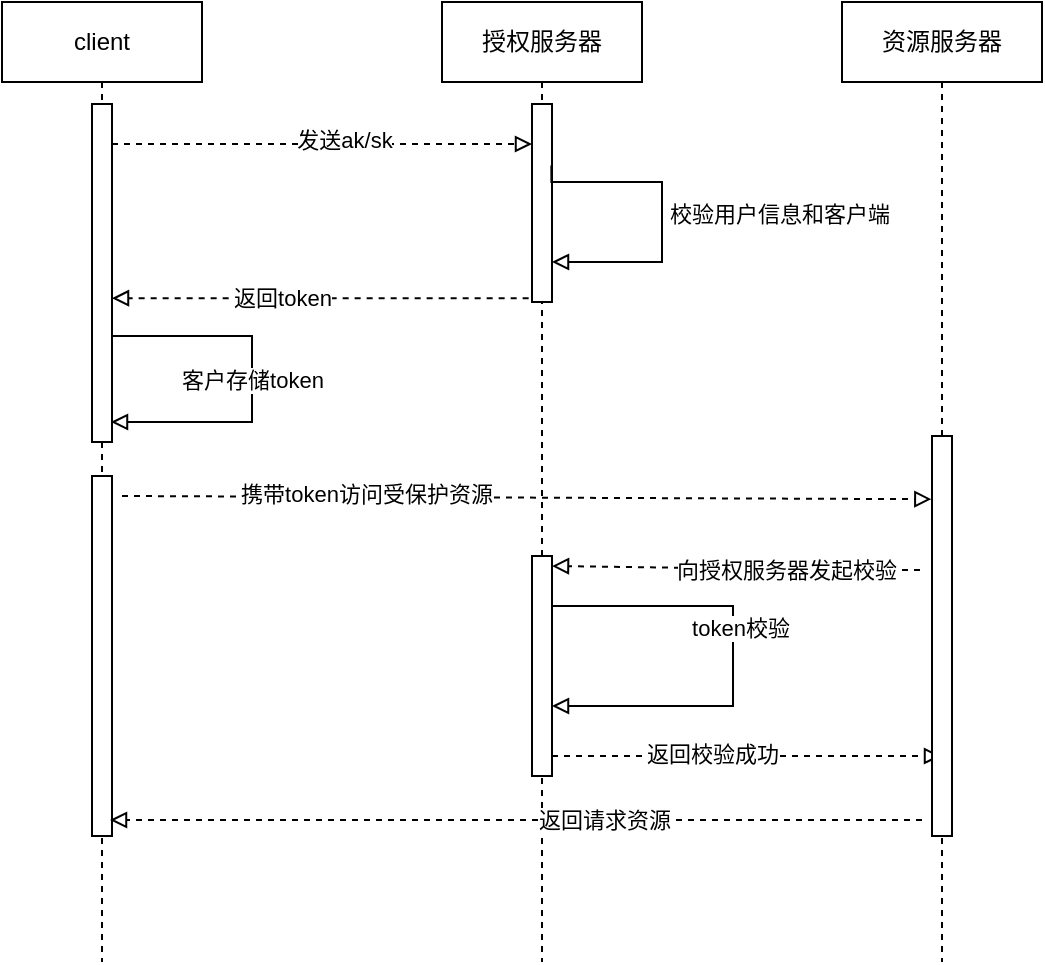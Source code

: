 <mxfile version="20.4.0" type="github">
  <diagram id="CeXZaRw2I2U3lkSJKohQ" name="第 1 页">
    <mxGraphModel dx="782" dy="460" grid="1" gridSize="10" guides="1" tooltips="1" connect="1" arrows="1" fold="1" page="1" pageScale="1" pageWidth="827" pageHeight="1169" math="0" shadow="0">
      <root>
        <mxCell id="0" />
        <mxCell id="1" parent="0" />
        <mxCell id="HbaJhAwCwdT2y0Vmk7Qx-7" value="授权服务器" style="shape=umlLifeline;perimeter=lifelinePerimeter;whiteSpace=wrap;html=1;container=1;collapsible=0;recursiveResize=0;outlineConnect=0;" vertex="1" parent="1">
          <mxGeometry x="320" y="110" width="100" height="480" as="geometry" />
        </mxCell>
        <mxCell id="HbaJhAwCwdT2y0Vmk7Qx-17" value="" style="html=1;points=[];perimeter=orthogonalPerimeter;" vertex="1" parent="HbaJhAwCwdT2y0Vmk7Qx-7">
          <mxGeometry x="45" y="51" width="10" height="99" as="geometry" />
        </mxCell>
        <mxCell id="HbaJhAwCwdT2y0Vmk7Qx-30" value="校验用户信息和客户端" style="edgeStyle=orthogonalEdgeStyle;html=1;align=left;spacingLeft=2;endArrow=block;rounded=0;exitX=0.967;exitY=0.311;exitDx=0;exitDy=0;exitPerimeter=0;endFill=0;" edge="1" parent="HbaJhAwCwdT2y0Vmk7Qx-7" source="HbaJhAwCwdT2y0Vmk7Qx-17">
          <mxGeometry relative="1" as="geometry">
            <mxPoint x="45" y="181" as="sourcePoint" />
            <Array as="points">
              <mxPoint x="55" y="90" />
              <mxPoint x="110" y="90" />
              <mxPoint x="110" y="130" />
            </Array>
            <mxPoint x="55" y="130" as="targetPoint" />
          </mxGeometry>
        </mxCell>
        <mxCell id="HbaJhAwCwdT2y0Vmk7Qx-35" value="客户存储token" style="endArrow=block;endFill=0;endSize=6;html=1;rounded=0;" edge="1" parent="HbaJhAwCwdT2y0Vmk7Qx-7" source="HbaJhAwCwdT2y0Vmk7Qx-9">
          <mxGeometry width="160" relative="1" as="geometry">
            <mxPoint x="-160" y="167" as="sourcePoint" />
            <mxPoint x="-165.5" y="210" as="targetPoint" />
            <Array as="points">
              <mxPoint x="-95" y="167" />
              <mxPoint x="-95" y="210" />
            </Array>
          </mxGeometry>
        </mxCell>
        <mxCell id="HbaJhAwCwdT2y0Vmk7Qx-36" value="" style="html=1;points=[];perimeter=orthogonalPerimeter;" vertex="1" parent="HbaJhAwCwdT2y0Vmk7Qx-7">
          <mxGeometry x="45" y="277" width="10" height="110" as="geometry" />
        </mxCell>
        <mxCell id="HbaJhAwCwdT2y0Vmk7Qx-40" value="" style="endArrow=block;endFill=0;endSize=6;html=1;rounded=0;exitX=1;exitY=0.227;exitDx=0;exitDy=0;exitPerimeter=0;" edge="1" parent="HbaJhAwCwdT2y0Vmk7Qx-7" source="HbaJhAwCwdT2y0Vmk7Qx-36">
          <mxGeometry width="160" relative="1" as="geometry">
            <mxPoint x="60.5" y="302" as="sourcePoint" />
            <mxPoint x="55" y="352" as="targetPoint" />
            <Array as="points">
              <mxPoint x="145.5" y="302" />
              <mxPoint x="145.5" y="352" />
            </Array>
          </mxGeometry>
        </mxCell>
        <mxCell id="HbaJhAwCwdT2y0Vmk7Qx-41" value="token校验" style="edgeLabel;html=1;align=center;verticalAlign=middle;resizable=0;points=[];" vertex="1" connectable="0" parent="HbaJhAwCwdT2y0Vmk7Qx-40">
          <mxGeometry x="-0.122" y="3" relative="1" as="geometry">
            <mxPoint as="offset" />
          </mxGeometry>
        </mxCell>
        <mxCell id="HbaJhAwCwdT2y0Vmk7Qx-42" value="" style="endArrow=block;dashed=1;endFill=0;endSize=6;html=1;rounded=0;" edge="1" parent="HbaJhAwCwdT2y0Vmk7Qx-7">
          <mxGeometry width="160" relative="1" as="geometry">
            <mxPoint x="55" y="377" as="sourcePoint" />
            <mxPoint x="249.5" y="377" as="targetPoint" />
          </mxGeometry>
        </mxCell>
        <mxCell id="HbaJhAwCwdT2y0Vmk7Qx-43" value="返回校验成功" style="edgeLabel;html=1;align=center;verticalAlign=middle;resizable=0;points=[];" vertex="1" connectable="0" parent="HbaJhAwCwdT2y0Vmk7Qx-42">
          <mxGeometry x="-0.181" y="1" relative="1" as="geometry">
            <mxPoint as="offset" />
          </mxGeometry>
        </mxCell>
        <mxCell id="HbaJhAwCwdT2y0Vmk7Qx-8" value="client" style="shape=umlLifeline;perimeter=lifelinePerimeter;whiteSpace=wrap;html=1;container=1;collapsible=0;recursiveResize=0;outlineConnect=0;" vertex="1" parent="1">
          <mxGeometry x="100" y="110" width="100" height="480" as="geometry" />
        </mxCell>
        <mxCell id="HbaJhAwCwdT2y0Vmk7Qx-9" value="" style="html=1;points=[];perimeter=orthogonalPerimeter;" vertex="1" parent="HbaJhAwCwdT2y0Vmk7Qx-8">
          <mxGeometry x="45" y="51" width="10" height="169" as="geometry" />
        </mxCell>
        <mxCell id="HbaJhAwCwdT2y0Vmk7Qx-21" value="" style="html=1;points=[];perimeter=orthogonalPerimeter;" vertex="1" parent="HbaJhAwCwdT2y0Vmk7Qx-8">
          <mxGeometry x="45" y="237" width="10" height="180" as="geometry" />
        </mxCell>
        <mxCell id="HbaJhAwCwdT2y0Vmk7Qx-23" value="" style="endArrow=block;dashed=1;endFill=0;endSize=6;html=1;rounded=0;entryX=-0.033;entryY=0.158;entryDx=0;entryDy=0;entryPerimeter=0;" edge="1" parent="HbaJhAwCwdT2y0Vmk7Qx-8" target="HbaJhAwCwdT2y0Vmk7Qx-24">
          <mxGeometry width="160" relative="1" as="geometry">
            <mxPoint x="60" y="247" as="sourcePoint" />
            <mxPoint x="469.5" y="247" as="targetPoint" />
          </mxGeometry>
        </mxCell>
        <mxCell id="HbaJhAwCwdT2y0Vmk7Qx-25" value="携带token访问受保护资源" style="edgeLabel;html=1;align=center;verticalAlign=middle;resizable=0;points=[];" vertex="1" connectable="0" parent="HbaJhAwCwdT2y0Vmk7Qx-23">
          <mxGeometry x="-0.396" y="2" relative="1" as="geometry">
            <mxPoint as="offset" />
          </mxGeometry>
        </mxCell>
        <mxCell id="HbaJhAwCwdT2y0Vmk7Qx-15" value="" style="endArrow=block;dashed=1;endFill=0;endSize=6;html=1;rounded=0;" edge="1" parent="1" source="HbaJhAwCwdT2y0Vmk7Qx-9" target="HbaJhAwCwdT2y0Vmk7Qx-17">
          <mxGeometry width="160" relative="1" as="geometry">
            <mxPoint x="155" y="221" as="sourcePoint" />
            <mxPoint x="370" y="221" as="targetPoint" />
            <Array as="points">
              <mxPoint x="220" y="181" />
            </Array>
          </mxGeometry>
        </mxCell>
        <mxCell id="HbaJhAwCwdT2y0Vmk7Qx-16" value="发送ak/sk" style="edgeLabel;html=1;align=center;verticalAlign=middle;resizable=0;points=[];" vertex="1" connectable="0" parent="HbaJhAwCwdT2y0Vmk7Qx-15">
          <mxGeometry x="0.102" y="2" relative="1" as="geometry">
            <mxPoint as="offset" />
          </mxGeometry>
        </mxCell>
        <mxCell id="HbaJhAwCwdT2y0Vmk7Qx-18" value="" style="endArrow=block;dashed=1;endFill=0;endSize=6;html=1;rounded=0;exitX=-0.167;exitY=0.981;exitDx=0;exitDy=0;exitPerimeter=0;" edge="1" parent="1" source="HbaJhAwCwdT2y0Vmk7Qx-17" target="HbaJhAwCwdT2y0Vmk7Qx-9">
          <mxGeometry width="160" relative="1" as="geometry">
            <mxPoint x="380" y="261" as="sourcePoint" />
            <mxPoint x="160" y="261" as="targetPoint" />
            <Array as="points" />
          </mxGeometry>
        </mxCell>
        <mxCell id="HbaJhAwCwdT2y0Vmk7Qx-20" value="返回token" style="edgeLabel;html=1;align=center;verticalAlign=middle;resizable=0;points=[];" vertex="1" connectable="0" parent="HbaJhAwCwdT2y0Vmk7Qx-18">
          <mxGeometry x="0.184" relative="1" as="geometry">
            <mxPoint as="offset" />
          </mxGeometry>
        </mxCell>
        <mxCell id="HbaJhAwCwdT2y0Vmk7Qx-22" value="资源服务器" style="shape=umlLifeline;perimeter=lifelinePerimeter;whiteSpace=wrap;html=1;container=1;collapsible=0;recursiveResize=0;outlineConnect=0;" vertex="1" parent="1">
          <mxGeometry x="520" y="110" width="100" height="480" as="geometry" />
        </mxCell>
        <mxCell id="HbaJhAwCwdT2y0Vmk7Qx-24" value="" style="html=1;points=[];perimeter=orthogonalPerimeter;" vertex="1" parent="HbaJhAwCwdT2y0Vmk7Qx-22">
          <mxGeometry x="45" y="217" width="10" height="200" as="geometry" />
        </mxCell>
        <mxCell id="HbaJhAwCwdT2y0Vmk7Qx-37" value="" style="endArrow=block;dashed=1;endFill=0;endSize=6;html=1;rounded=0;exitX=-0.1;exitY=0.46;exitDx=0;exitDy=0;exitPerimeter=0;" edge="1" parent="1">
          <mxGeometry width="160" relative="1" as="geometry">
            <mxPoint x="559" y="394" as="sourcePoint" />
            <mxPoint x="375" y="392" as="targetPoint" />
            <Array as="points">
              <mxPoint x="525" y="394" />
            </Array>
          </mxGeometry>
        </mxCell>
        <mxCell id="HbaJhAwCwdT2y0Vmk7Qx-38" value="向授权服务器发起校验" style="edgeLabel;html=1;align=center;verticalAlign=middle;resizable=0;points=[];" vertex="1" connectable="0" parent="HbaJhAwCwdT2y0Vmk7Qx-37">
          <mxGeometry x="-0.267" relative="1" as="geometry">
            <mxPoint as="offset" />
          </mxGeometry>
        </mxCell>
        <mxCell id="HbaJhAwCwdT2y0Vmk7Qx-44" value="" style="endArrow=block;dashed=1;endFill=0;endSize=6;html=1;rounded=0;exitX=0.1;exitY=0.96;exitDx=0;exitDy=0;exitPerimeter=0;" edge="1" parent="1">
          <mxGeometry width="160" relative="1" as="geometry">
            <mxPoint x="560" y="519" as="sourcePoint" />
            <mxPoint x="154" y="519" as="targetPoint" />
          </mxGeometry>
        </mxCell>
        <mxCell id="HbaJhAwCwdT2y0Vmk7Qx-45" value="返回请求资源" style="edgeLabel;html=1;align=center;verticalAlign=middle;resizable=0;points=[];" vertex="1" connectable="0" parent="HbaJhAwCwdT2y0Vmk7Qx-44">
          <mxGeometry x="-0.215" relative="1" as="geometry">
            <mxPoint as="offset" />
          </mxGeometry>
        </mxCell>
      </root>
    </mxGraphModel>
  </diagram>
</mxfile>
